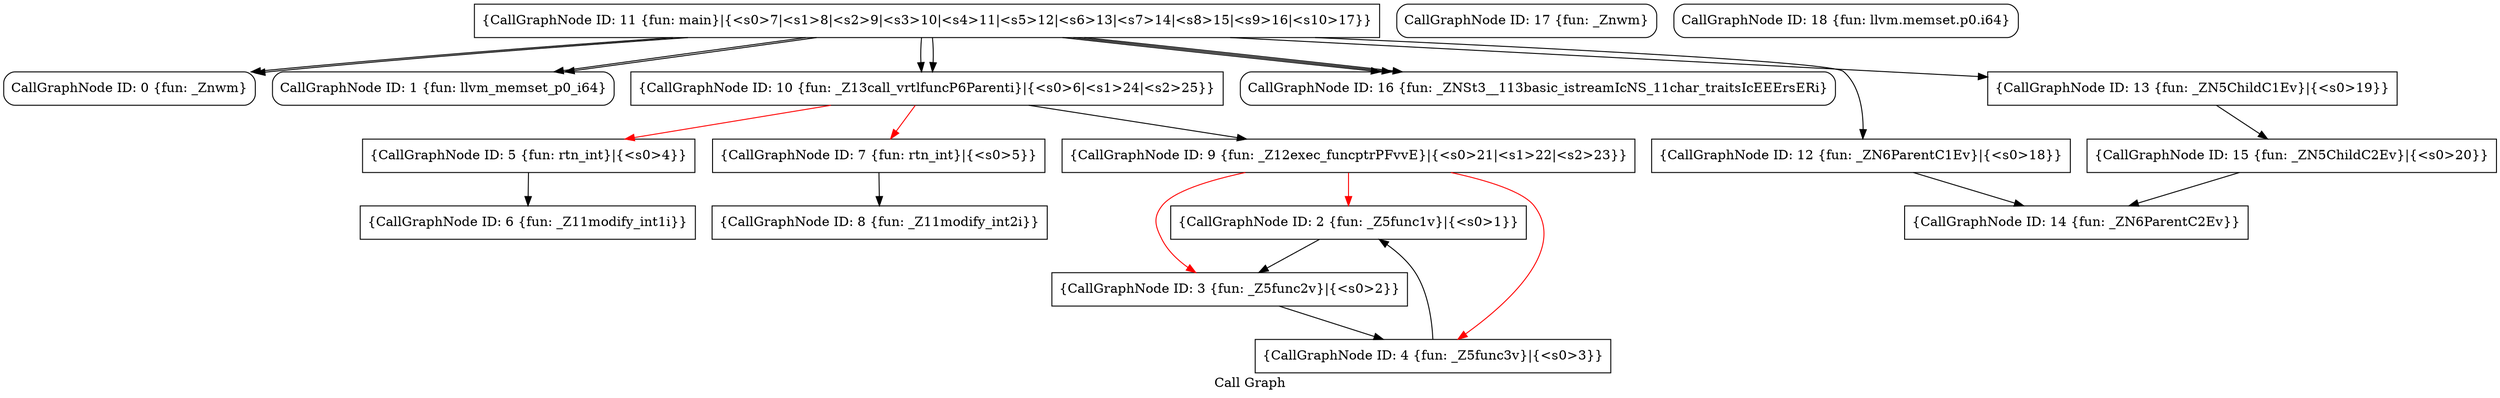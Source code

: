digraph "Call Graph" {
	label="Call Graph";

	Node0x600002dd1180 [shape=record,shape=Mrecord,label="{CallGraphNode ID: 0 \{fun: _Znwm\}}"];
	Node0x600002dd12c0 [shape=record,shape=Mrecord,label="{CallGraphNode ID: 1 \{fun: llvm_memset_p0_i64\}}"];
	Node0x600002dd1310 [shape=record,shape=box,label="{CallGraphNode ID: 2 \{fun: _Z5func1v\}|{<s0>1}}"];
	Node0x600002dd1310:s0 -> Node0x600002dd1130[color=black];
	Node0x600002dd1130 [shape=record,shape=box,label="{CallGraphNode ID: 3 \{fun: _Z5func2v\}|{<s0>2}}"];
	Node0x600002dd1130:s0 -> Node0x600002dd1270[color=black];
	Node0x600002dd1270 [shape=record,shape=box,label="{CallGraphNode ID: 4 \{fun: _Z5func3v\}|{<s0>3}}"];
	Node0x600002dd1270:s0 -> Node0x600002dd1310[color=black];
	Node0x600002dd1220 [shape=record,shape=box,label="{CallGraphNode ID: 5 \{fun: rtn_int\}|{<s0>4}}"];
	Node0x600002dd1220:s0 -> Node0x600002dd1360[color=black];
	Node0x600002dd1360 [shape=record,shape=box,label="{CallGraphNode ID: 6 \{fun: _Z11modify_int1i\}}"];
	Node0x600002dd13b0 [shape=record,shape=box,label="{CallGraphNode ID: 7 \{fun: rtn_int\}|{<s0>5}}"];
	Node0x600002dd13b0:s0 -> Node0x600002dd1400[color=black];
	Node0x600002dd1400 [shape=record,shape=box,label="{CallGraphNode ID: 8 \{fun: _Z11modify_int2i\}}"];
	Node0x600002dd1450 [shape=record,shape=box,label="{CallGraphNode ID: 9 \{fun: _Z12exec_funcptrPFvvE\}|{<s0>21|<s1>22|<s2>23}}"];
	Node0x600002dd1450:s0 -> Node0x600002dd1310[color=red];
	Node0x600002dd1450:s1 -> Node0x600002dd1130[color=red];
	Node0x600002dd1450:s2 -> Node0x600002dd1270[color=red];
	Node0x600002dd14a0 [shape=record,shape=box,label="{CallGraphNode ID: 10 \{fun: _Z13call_vrtlfuncP6Parenti\}|{<s0>6|<s1>24|<s2>25}}"];
	Node0x600002dd14a0:s0 -> Node0x600002dd1450[color=black];
	Node0x600002dd14a0:s1 -> Node0x600002dd13b0[color=red];
	Node0x600002dd14a0:s2 -> Node0x600002dd1220[color=red];
	Node0x600002dd14f0 [shape=record,shape=box,label="{CallGraphNode ID: 11 \{fun: main\}|{<s0>7|<s1>8|<s2>9|<s3>10|<s4>11|<s5>12|<s6>13|<s7>14|<s8>15|<s9>16|<s10>17}}"];
	Node0x600002dd14f0:s0 -> Node0x600002dd1680[color=black];
	Node0x600002dd14f0:s1 -> Node0x600002dd1680[color=black];
	Node0x600002dd14f0:s2 -> Node0x600002dd1680[color=black];
	Node0x600002dd14f0:s3 -> Node0x600002dd1180[color=black];
	Node0x600002dd14f0:s4 -> Node0x600002dd12c0[color=black];
	Node0x600002dd14f0:s5 -> Node0x600002dd1540[color=black];
	Node0x600002dd14f0:s6 -> Node0x600002dd1180[color=black];
	Node0x600002dd14f0:s7 -> Node0x600002dd12c0[color=black];
	Node0x600002dd14f0:s8 -> Node0x600002dd1590[color=black];
	Node0x600002dd14f0:s9 -> Node0x600002dd14a0[color=black];
	Node0x600002dd14f0:s10 -> Node0x600002dd14a0[color=black];
	Node0x600002dd1540 [shape=record,shape=box,label="{CallGraphNode ID: 12 \{fun: _ZN6ParentC1Ev\}|{<s0>18}}"];
	Node0x600002dd1540:s0 -> Node0x600002dd15e0[color=black];
	Node0x600002dd1590 [shape=record,shape=box,label="{CallGraphNode ID: 13 \{fun: _ZN5ChildC1Ev\}|{<s0>19}}"];
	Node0x600002dd1590:s0 -> Node0x600002dd1630[color=black];
	Node0x600002dd15e0 [shape=record,shape=box,label="{CallGraphNode ID: 14 \{fun: _ZN6ParentC2Ev\}}"];
	Node0x600002dd1630 [shape=record,shape=box,label="{CallGraphNode ID: 15 \{fun: _ZN5ChildC2Ev\}|{<s0>20}}"];
	Node0x600002dd1630:s0 -> Node0x600002dd15e0[color=black];
	Node0x600002dd1680 [shape=record,shape=Mrecord,label="{CallGraphNode ID: 16 \{fun: _ZNSt3__113basic_istreamIcNS_11char_traitsIcEEErsERi\}}"];
	Node0x600002dd16d0 [shape=record,shape=Mrecord,label="{CallGraphNode ID: 17 \{fun: _Znwm\}}"];
	Node0x600002dd1720 [shape=record,shape=Mrecord,label="{CallGraphNode ID: 18 \{fun: llvm.memset.p0.i64\}}"];
}
